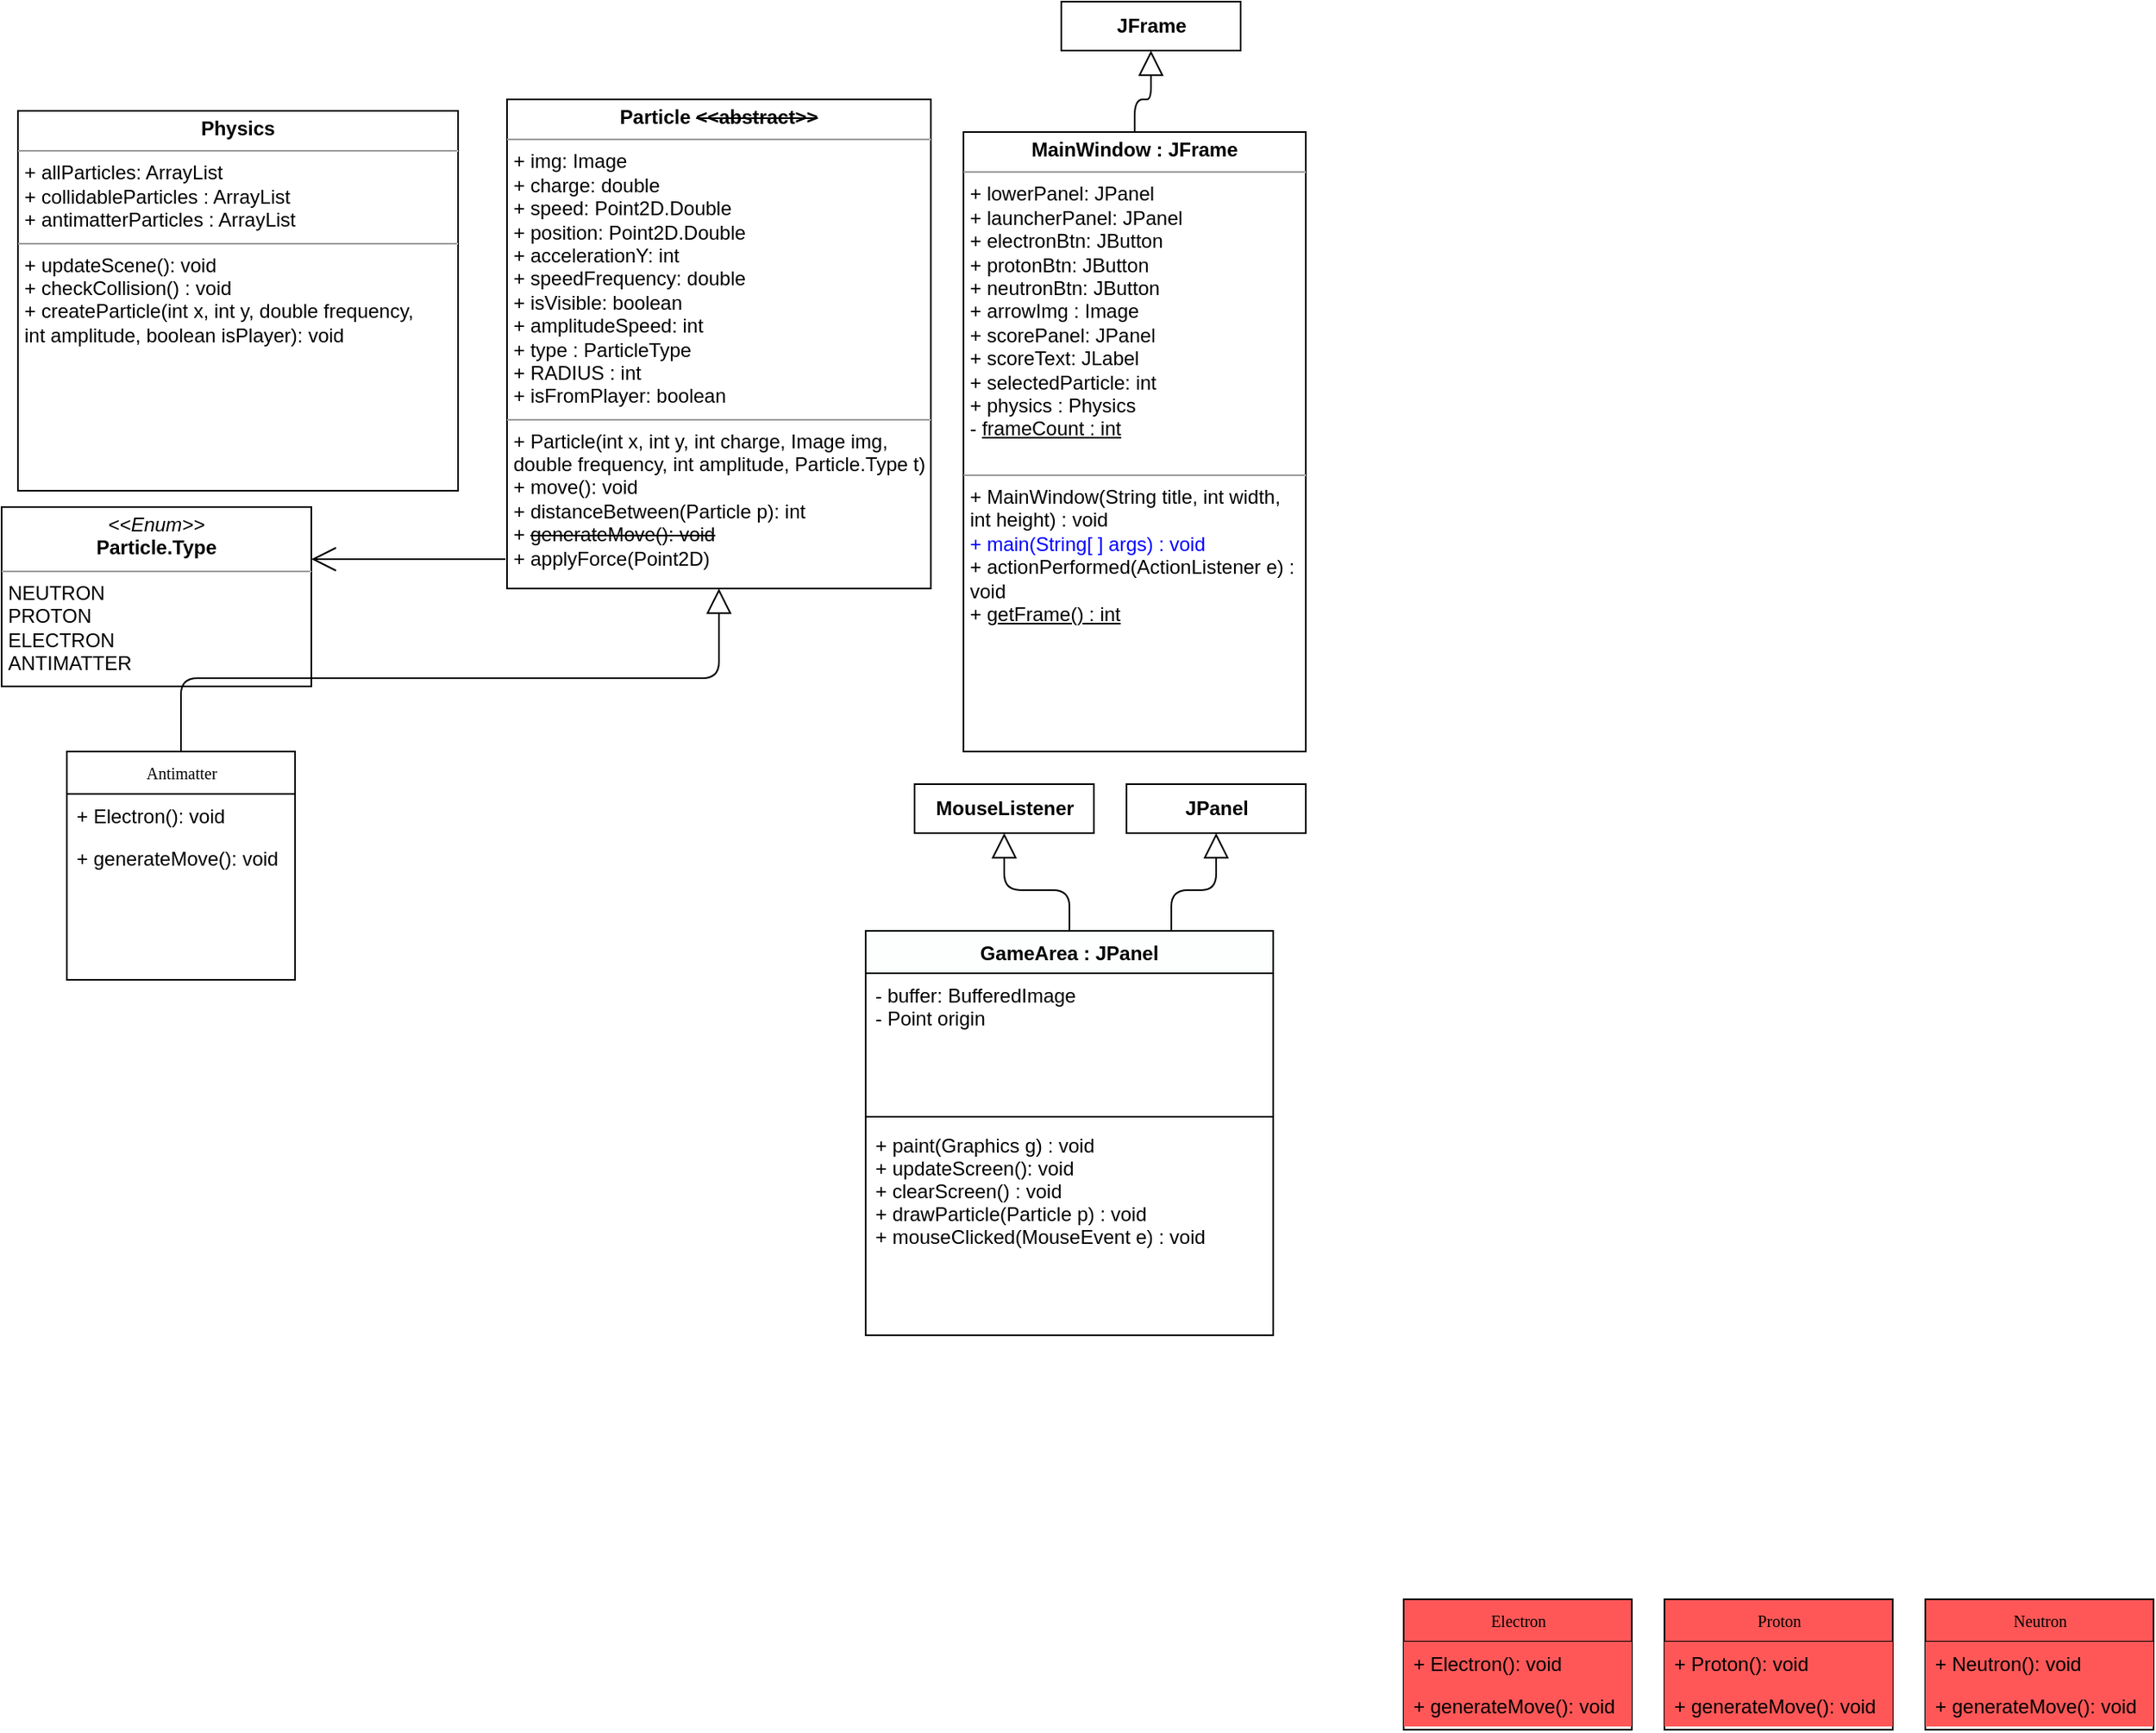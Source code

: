 <mxfile version="17.4.0" type="github">
  <diagram name="Page-1" id="c4acf3e9-155e-7222-9cf6-157b1a14988f">
    <mxGraphModel dx="1038" dy="547" grid="1" gridSize="10" guides="1" tooltips="1" connect="1" arrows="1" fold="1" page="1" pageScale="1" pageWidth="827" pageHeight="1169" background="none" math="0" shadow="0">
      <root>
        <mxCell id="0" />
        <mxCell id="1" parent="0" />
        <mxCell id="17acba5748e5396b-30" value="Neutron" style="swimlane;html=1;fontStyle=0;childLayout=stackLayout;horizontal=1;startSize=26;fillColor=#FF5757;horizontalStack=0;resizeParent=1;resizeLast=0;collapsible=1;marginBottom=0;swimlaneFillColor=#ffffff;rounded=0;shadow=0;comic=0;labelBackgroundColor=none;strokeWidth=1;fontFamily=Verdana;fontSize=10;align=center;" parent="1" vertex="1">
          <mxGeometry x="1200" y="1000" width="140" height="80" as="geometry">
            <mxRectangle x="470" y="750" width="70" height="26" as="alternateBounds" />
          </mxGeometry>
        </mxCell>
        <mxCell id="17acba5748e5396b-31" value="+ Neutron(): void" style="text;html=1;strokeColor=none;fillColor=#FF5757;align=left;verticalAlign=top;spacingLeft=4;spacingRight=4;whiteSpace=wrap;overflow=hidden;rotatable=0;points=[[0,0.5],[1,0.5]];portConstraint=eastwest;" parent="17acba5748e5396b-30" vertex="1">
          <mxGeometry y="26" width="140" height="26" as="geometry" />
        </mxCell>
        <mxCell id="17acba5748e5396b-32" value="+ generateMove(): void" style="text;html=1;strokeColor=none;fillColor=#FF5757;align=left;verticalAlign=top;spacingLeft=4;spacingRight=4;whiteSpace=wrap;overflow=hidden;rotatable=0;points=[[0,0.5],[1,0.5]];portConstraint=eastwest;" parent="17acba5748e5396b-30" vertex="1">
          <mxGeometry y="52" width="140" height="26" as="geometry" />
        </mxCell>
        <mxCell id="5d2195bd80daf111-18" value="&lt;p style=&quot;margin: 0px ; margin-top: 4px ; text-align: center&quot;&gt;&lt;b&gt;Physics&lt;/b&gt;&lt;/p&gt;&lt;hr size=&quot;1&quot;&gt;&lt;p style=&quot;margin: 0px ; margin-left: 4px&quot;&gt;+ allParticles: ArrayList&lt;br&gt;&lt;/p&gt;&lt;p style=&quot;margin: 0px ; margin-left: 4px&quot;&gt;+ collidableParticles : ArrayList&lt;/p&gt;&lt;p style=&quot;margin: 0px ; margin-left: 4px&quot;&gt;+ antimatterParticles : ArrayList&lt;/p&gt;&lt;hr size=&quot;1&quot;&gt;&lt;p style=&quot;margin: 0px ; margin-left: 4px&quot;&gt;+ updateScene(): void&lt;br&gt;+ checkCollision() : void&lt;/p&gt;&lt;p style=&quot;margin: 0px ; margin-left: 4px&quot;&gt;&lt;span&gt;+ createParticle(int x, int y, double frequency,&lt;/span&gt;&lt;/p&gt;&lt;p style=&quot;margin: 0px ; margin-left: 4px&quot;&gt;&lt;span&gt;int amplitude, boolean isPlayer): void&lt;/span&gt;&lt;/p&gt;" style="verticalAlign=top;align=left;overflow=fill;fontSize=12;fontFamily=Helvetica;html=1;rounded=0;shadow=0;comic=0;labelBackgroundColor=none;strokeWidth=1" parent="1" vertex="1">
          <mxGeometry x="30" y="87" width="270" height="233" as="geometry" />
        </mxCell>
        <mxCell id="5d2195bd80daf111-19" value="&lt;p style=&quot;margin: 0px ; margin-top: 4px ; text-align: center&quot;&gt;&lt;b&gt;Particle &lt;strike&gt;&amp;lt;&amp;lt;abstract&amp;gt;&amp;gt;&lt;/strike&gt;&lt;/b&gt;&lt;/p&gt;&lt;hr size=&quot;1&quot;&gt;&lt;p style=&quot;margin: 0px ; margin-left: 4px&quot;&gt;+ img: Image&lt;br&gt;&lt;/p&gt;&lt;p style=&quot;margin: 0px ; margin-left: 4px&quot;&gt;+ charge: double&lt;/p&gt;&lt;p style=&quot;margin: 0px ; margin-left: 4px&quot;&gt;+ speed: Point2D.Double&lt;/p&gt;&lt;p style=&quot;margin: 0px ; margin-left: 4px&quot;&gt;+ position: Point2D.Double&lt;/p&gt;&lt;p style=&quot;margin: 0px ; margin-left: 4px&quot;&gt;+ accelerationY: int&lt;/p&gt;&lt;p style=&quot;margin: 0px ; margin-left: 4px&quot;&gt;+ speedFrequency: double&lt;/p&gt;&lt;p style=&quot;margin: 0px ; margin-left: 4px&quot;&gt;+ isVisible: boolean&lt;/p&gt;&lt;p style=&quot;margin: 0px ; margin-left: 4px&quot;&gt;+ amplitudeSpeed: int&lt;/p&gt;&lt;p style=&quot;margin: 0px ; margin-left: 4px&quot;&gt;+ type : ParticleType&lt;/p&gt;&lt;p style=&quot;margin: 0px ; margin-left: 4px&quot;&gt;+ RADIUS : int&lt;/p&gt;&lt;p style=&quot;margin: 0px ; margin-left: 4px&quot;&gt;+ isFromPlayer: boolean&lt;/p&gt;&lt;hr size=&quot;1&quot;&gt;&lt;p style=&quot;margin: 0px ; margin-left: 4px&quot;&gt;+ Particle(int x, int y, int charge, Image img,&lt;/p&gt;&lt;p style=&quot;margin: 0px ; margin-left: 4px&quot;&gt;&lt;span&gt;double frequency, int amplitude, Particle.Type t)&lt;/span&gt;&lt;/p&gt;&lt;p style=&quot;margin: 0px ; margin-left: 4px&quot;&gt;+ move(): void&lt;br&gt;+ distanceBetween(Particle p): int&lt;/p&gt;&lt;p style=&quot;margin: 0px ; margin-left: 4px&quot;&gt;+&amp;nbsp;&lt;strike&gt;generateMove(): void&lt;/strike&gt;&lt;/p&gt;&lt;p style=&quot;margin: 0px ; margin-left: 4px&quot;&gt;+ applyForce(Point2D)&lt;/p&gt;" style="verticalAlign=top;align=left;overflow=fill;fontSize=12;fontFamily=Helvetica;html=1;rounded=0;shadow=0;comic=0;labelBackgroundColor=none;strokeWidth=1" parent="1" vertex="1">
          <mxGeometry x="330" y="80" width="260" height="300" as="geometry" />
        </mxCell>
        <mxCell id="xcf63okRKwPbIisbK5mP-3" style="edgeStyle=orthogonalEdgeStyle;rounded=1;orthogonalLoop=1;jettySize=auto;html=1;exitX=0.5;exitY=0;exitDx=0;exitDy=0;entryX=0.5;entryY=1;entryDx=0;entryDy=0;endArrow=block;endFill=0;strokeWidth=1;endSize=13;" parent="1" source="5d2195bd80daf111-20" target="xcf63okRKwPbIisbK5mP-2" edge="1">
          <mxGeometry relative="1" as="geometry" />
        </mxCell>
        <mxCell id="5d2195bd80daf111-20" value="&lt;p style=&quot;margin: 0px ; margin-top: 4px ; text-align: center&quot;&gt;&lt;b&gt;MainWindow : JFrame&lt;/b&gt;&lt;/p&gt;&lt;hr size=&quot;1&quot;&gt;&lt;p style=&quot;margin: 0px ; margin-left: 4px&quot;&gt;+ lowerPanel: JPanel&lt;/p&gt;&lt;p style=&quot;margin: 0px ; margin-left: 4px&quot;&gt;+ launcherPanel: JPanel&lt;/p&gt;&lt;p style=&quot;margin: 0px ; margin-left: 4px&quot;&gt;+ electronBtn: JButton&lt;/p&gt;&lt;p style=&quot;margin: 0px ; margin-left: 4px&quot;&gt;+ protonBtn: JButton&lt;/p&gt;&lt;p style=&quot;margin: 0px ; margin-left: 4px&quot;&gt;+ neutronBtn: JButton&lt;/p&gt;&lt;p style=&quot;margin: 0px ; margin-left: 4px&quot;&gt;+ arrowImg : Image&lt;/p&gt;&lt;p style=&quot;margin: 0px ; margin-left: 4px&quot;&gt;+ scorePanel: JPanel&lt;/p&gt;&lt;p style=&quot;margin: 0px ; margin-left: 4px&quot;&gt;+ scoreText: JLabel&lt;/p&gt;&lt;p style=&quot;margin: 0px ; margin-left: 4px&quot;&gt;+ selectedParticle: int&lt;/p&gt;&lt;p style=&quot;margin: 0px ; margin-left: 4px&quot;&gt;+ physics : Physics&lt;/p&gt;&lt;p style=&quot;margin: 0px ; margin-left: 4px&quot;&gt;- &lt;u&gt;frameCount : int&lt;/u&gt;&lt;/p&gt;&lt;p style=&quot;margin: 0px ; margin-left: 4px&quot;&gt;&lt;br&gt;&lt;/p&gt;&lt;hr size=&quot;1&quot;&gt;&lt;p style=&quot;margin: 0px ; margin-left: 4px&quot;&gt;+ MainWindow(String title, int width,&lt;/p&gt;&lt;p style=&quot;margin: 0px ; margin-left: 4px&quot;&gt;int height) : void&lt;/p&gt;&lt;p style=&quot;margin: 0px ; margin-left: 4px&quot;&gt;&lt;font color=&quot;#0000ff&quot;&gt;+ main(String[ ] args) : void&lt;/font&gt;&lt;/p&gt;&lt;p style=&quot;margin: 0px ; margin-left: 4px&quot;&gt;+ actionPerformed(ActionListener e) :&lt;br&gt;void&lt;/p&gt;&lt;p style=&quot;margin: 0px ; margin-left: 4px&quot;&gt;+ &lt;u&gt;getFrame() : int&lt;/u&gt;&lt;/p&gt;" style="verticalAlign=top;align=left;overflow=fill;fontSize=12;fontFamily=Helvetica;html=1;rounded=0;shadow=0;comic=0;labelBackgroundColor=none;strokeWidth=1" parent="1" vertex="1">
          <mxGeometry x="610" y="100" width="210" height="380" as="geometry" />
        </mxCell>
        <mxCell id="zPrNQ61grF4aAKQ08MYx-1" value="Proton" style="swimlane;html=1;fontStyle=0;childLayout=stackLayout;horizontal=1;startSize=26;fillColor=#FF5757;horizontalStack=0;resizeParent=1;resizeLast=0;collapsible=1;marginBottom=0;swimlaneFillColor=#ffffff;rounded=0;shadow=0;comic=0;labelBackgroundColor=none;strokeWidth=1;fontFamily=Verdana;fontSize=10;align=center;" parent="1" vertex="1">
          <mxGeometry x="1040" y="1000" width="140" height="80" as="geometry" />
        </mxCell>
        <mxCell id="zPrNQ61grF4aAKQ08MYx-2" value="+ Proton(): void" style="text;html=1;strokeColor=none;fillColor=#FF5757;align=left;verticalAlign=top;spacingLeft=4;spacingRight=4;whiteSpace=wrap;overflow=hidden;rotatable=0;points=[[0,0.5],[1,0.5]];portConstraint=eastwest;" parent="zPrNQ61grF4aAKQ08MYx-1" vertex="1">
          <mxGeometry y="26" width="140" height="26" as="geometry" />
        </mxCell>
        <mxCell id="zPrNQ61grF4aAKQ08MYx-3" value="+ generateMove(): void" style="text;html=1;strokeColor=none;fillColor=#FF5757;align=left;verticalAlign=top;spacingLeft=4;spacingRight=4;whiteSpace=wrap;overflow=hidden;rotatable=0;points=[[0,0.5],[1,0.5]];portConstraint=eastwest;" parent="zPrNQ61grF4aAKQ08MYx-1" vertex="1">
          <mxGeometry y="52" width="140" height="26" as="geometry" />
        </mxCell>
        <mxCell id="zPrNQ61grF4aAKQ08MYx-4" value="Electron" style="swimlane;html=1;fontStyle=0;childLayout=stackLayout;horizontal=1;startSize=26;fillColor=#FF5757;horizontalStack=0;resizeParent=1;resizeLast=0;collapsible=1;marginBottom=0;swimlaneFillColor=#ffffff;rounded=0;shadow=0;comic=0;labelBackgroundColor=none;strokeWidth=1;fontFamily=Verdana;fontSize=10;align=center;" parent="1" vertex="1">
          <mxGeometry x="880" y="1000" width="140" height="80" as="geometry" />
        </mxCell>
        <mxCell id="zPrNQ61grF4aAKQ08MYx-5" value="+ Electron(): void" style="text;html=1;strokeColor=none;fillColor=#FF5757;align=left;verticalAlign=top;spacingLeft=4;spacingRight=4;whiteSpace=wrap;overflow=hidden;rotatable=0;points=[[0,0.5],[1,0.5]];portConstraint=eastwest;" parent="zPrNQ61grF4aAKQ08MYx-4" vertex="1">
          <mxGeometry y="26" width="140" height="26" as="geometry" />
        </mxCell>
        <mxCell id="zPrNQ61grF4aAKQ08MYx-6" value="+ generateMove(): void" style="text;html=1;strokeColor=none;fillColor=#FF5757;align=left;verticalAlign=top;spacingLeft=4;spacingRight=4;whiteSpace=wrap;overflow=hidden;rotatable=0;points=[[0,0.5],[1,0.5]];portConstraint=eastwest;" parent="zPrNQ61grF4aAKQ08MYx-4" vertex="1">
          <mxGeometry y="52" width="140" height="26" as="geometry" />
        </mxCell>
        <mxCell id="zPrNQ61grF4aAKQ08MYx-8" value="Antimatter" style="swimlane;html=1;fontStyle=0;childLayout=stackLayout;horizontal=1;startSize=26;fillColor=none;horizontalStack=0;resizeParent=1;resizeLast=0;collapsible=1;marginBottom=0;swimlaneFillColor=#ffffff;rounded=0;shadow=0;comic=0;labelBackgroundColor=none;strokeWidth=1;fontFamily=Verdana;fontSize=10;align=center;" parent="1" vertex="1">
          <mxGeometry x="60" y="480" width="140" height="140" as="geometry" />
        </mxCell>
        <mxCell id="zPrNQ61grF4aAKQ08MYx-9" value="+ Electron(): void" style="text;html=1;strokeColor=none;fillColor=none;align=left;verticalAlign=top;spacingLeft=4;spacingRight=4;whiteSpace=wrap;overflow=hidden;rotatable=0;points=[[0,0.5],[1,0.5]];portConstraint=eastwest;" parent="zPrNQ61grF4aAKQ08MYx-8" vertex="1">
          <mxGeometry y="26" width="140" height="26" as="geometry" />
        </mxCell>
        <mxCell id="zPrNQ61grF4aAKQ08MYx-10" value="+ generateMove(): void" style="text;html=1;strokeColor=none;fillColor=none;align=left;verticalAlign=top;spacingLeft=4;spacingRight=4;whiteSpace=wrap;overflow=hidden;rotatable=0;points=[[0,0.5],[1,0.5]];portConstraint=eastwest;" parent="zPrNQ61grF4aAKQ08MYx-8" vertex="1">
          <mxGeometry y="52" width="140" height="26" as="geometry" />
        </mxCell>
        <mxCell id="oqM1RT1dafb3QcwrDIwe-2" value="&lt;p style=&quot;margin: 0px ; margin-top: 4px ; text-align: center&quot;&gt;&lt;i&gt;&amp;lt;&amp;lt;Enum&amp;gt;&amp;gt;&lt;/i&gt;&lt;br&gt;&lt;b&gt;Particle.Type&lt;/b&gt;&lt;/p&gt;&lt;hr size=&quot;1&quot;&gt;&lt;p style=&quot;margin: 0px ; margin-left: 4px&quot;&gt;NEUTRON&lt;/p&gt;&lt;p style=&quot;margin: 0px ; margin-left: 4px&quot;&gt;PROTON&lt;br&gt;ELECTRON&lt;/p&gt;&lt;p style=&quot;margin: 0px ; margin-left: 4px&quot;&gt;ANTIMATTER&lt;/p&gt;" style="verticalAlign=top;align=left;overflow=fill;fontSize=12;fontFamily=Helvetica;html=1;fillColor=#FFFFFF;noLabel=0;enumerate=0;expand=1;" parent="1" vertex="1">
          <mxGeometry x="20" y="330" width="190" height="110" as="geometry" />
        </mxCell>
        <mxCell id="oqM1RT1dafb3QcwrDIwe-4" style="edgeStyle=orthogonalEdgeStyle;orthogonalLoop=1;jettySize=auto;html=1;endArrow=block;endFill=0;jumpSize=6;strokeWidth=1;endSize=13;exitX=0.5;exitY=0;exitDx=0;exitDy=0;entryX=0.5;entryY=1;entryDx=0;entryDy=0;orthogonal=1;shadow=0;sketch=0;rounded=1;" parent="1" source="zPrNQ61grF4aAKQ08MYx-8" target="5d2195bd80daf111-19" edge="1">
          <mxGeometry relative="1" as="geometry">
            <mxPoint x="120" y="480" as="sourcePoint" />
            <mxPoint x="360" y="490" as="targetPoint" />
          </mxGeometry>
        </mxCell>
        <mxCell id="oqM1RT1dafb3QcwrDIwe-19" style="edgeStyle=orthogonalEdgeStyle;rounded=1;orthogonalLoop=1;jettySize=auto;html=1;endSize=0;endArrow=none;endFill=0;startArrow=open;startFill=0;targetPerimeterSpacing=0;startSize=13;orthogonal=1;" parent="1" source="oqM1RT1dafb3QcwrDIwe-2" edge="1">
          <mxGeometry relative="1" as="geometry">
            <Array as="points">
              <mxPoint x="329" y="362" />
            </Array>
            <mxPoint x="560" y="490" as="sourcePoint" />
            <mxPoint x="329" y="362" as="targetPoint" />
          </mxGeometry>
        </mxCell>
        <mxCell id="xcf63okRKwPbIisbK5mP-8" style="edgeStyle=orthogonalEdgeStyle;rounded=1;orthogonalLoop=1;jettySize=auto;html=1;exitX=0.5;exitY=0;exitDx=0;exitDy=0;entryX=0.5;entryY=1;entryDx=0;entryDy=0;endArrow=block;endFill=0;endSize=13;strokeWidth=1;" parent="1" source="oqM1RT1dafb3QcwrDIwe-25" target="xcf63okRKwPbIisbK5mP-7" edge="1">
          <mxGeometry relative="1" as="geometry" />
        </mxCell>
        <mxCell id="xcf63okRKwPbIisbK5mP-11" style="edgeStyle=orthogonalEdgeStyle;rounded=1;orthogonalLoop=1;jettySize=auto;html=1;exitX=0.75;exitY=0;exitDx=0;exitDy=0;endArrow=block;endFill=0;endSize=13;strokeWidth=1;" parent="1" source="oqM1RT1dafb3QcwrDIwe-25" target="xcf63okRKwPbIisbK5mP-10" edge="1">
          <mxGeometry relative="1" as="geometry" />
        </mxCell>
        <mxCell id="oqM1RT1dafb3QcwrDIwe-25" value="GameArea : JPanel" style="swimlane;fontStyle=1;align=center;verticalAlign=top;childLayout=stackLayout;horizontal=1;startSize=26;horizontalStack=0;resizeParent=1;resizeParentMax=0;resizeLast=0;collapsible=1;marginBottom=0;fillColor=#FCFFFE;" parent="1" vertex="1">
          <mxGeometry x="550" y="590" width="250" height="248" as="geometry" />
        </mxCell>
        <mxCell id="oqM1RT1dafb3QcwrDIwe-26" value="- buffer: BufferedImage&#xa;- Point origin&#xa;" style="text;strokeColor=none;fillColor=none;align=left;verticalAlign=top;spacingLeft=4;spacingRight=4;overflow=hidden;rotatable=0;points=[[0,0.5],[1,0.5]];portConstraint=eastwest;" parent="oqM1RT1dafb3QcwrDIwe-25" vertex="1">
          <mxGeometry y="26" width="250" height="84" as="geometry" />
        </mxCell>
        <mxCell id="oqM1RT1dafb3QcwrDIwe-27" value="" style="line;strokeWidth=1;fillColor=none;align=left;verticalAlign=middle;spacingTop=-1;spacingLeft=3;spacingRight=3;rotatable=0;labelPosition=right;points=[];portConstraint=eastwest;" parent="oqM1RT1dafb3QcwrDIwe-25" vertex="1">
          <mxGeometry y="110" width="250" height="8" as="geometry" />
        </mxCell>
        <mxCell id="oqM1RT1dafb3QcwrDIwe-28" value="+ paint(Graphics g) : void&#xa;+ updateScreen(): void&#xa;+ clearScreen() : void&#xa;+ drawParticle(Particle p) : void&#xa;+ mouseClicked(MouseEvent e) : void" style="text;strokeColor=none;fillColor=none;align=left;verticalAlign=top;spacingLeft=4;spacingRight=4;overflow=hidden;rotatable=0;points=[[0,0.5],[1,0.5]];portConstraint=eastwest;" parent="oqM1RT1dafb3QcwrDIwe-25" vertex="1">
          <mxGeometry y="118" width="250" height="130" as="geometry" />
        </mxCell>
        <mxCell id="xcf63okRKwPbIisbK5mP-2" value="&lt;b&gt;JFrame&lt;/b&gt;" style="html=1;" parent="1" vertex="1">
          <mxGeometry x="670" y="20" width="110" height="30" as="geometry" />
        </mxCell>
        <mxCell id="xcf63okRKwPbIisbK5mP-7" value="&lt;b&gt;MouseListener&lt;/b&gt;" style="html=1;" parent="1" vertex="1">
          <mxGeometry x="580" y="500" width="110" height="30" as="geometry" />
        </mxCell>
        <mxCell id="xcf63okRKwPbIisbK5mP-10" value="&lt;b&gt;JPanel&lt;br&gt;&lt;/b&gt;" style="html=1;" parent="1" vertex="1">
          <mxGeometry x="710" y="500" width="110" height="30" as="geometry" />
        </mxCell>
      </root>
    </mxGraphModel>
  </diagram>
</mxfile>
